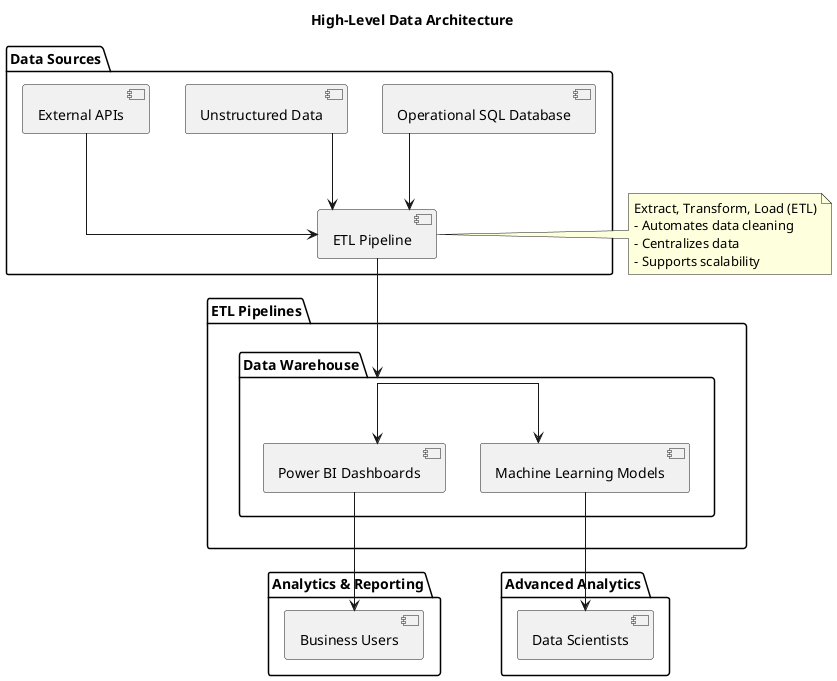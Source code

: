 

@startuml
skinparam linetype ortho

title High-Level Data Architecture

package "Data Sources" {
  [Operational SQL Database] --> [ETL Pipeline]
  [Unstructured Data] --> [ETL Pipeline]
  [External APIs] --> [ETL Pipeline]
}

package "ETL Pipelines" {
  [ETL Pipeline] --> [Data Warehouse]
}

package "Data Warehouse" {
  [Data Warehouse] --> [Power BI Dashboards]
  [Data Warehouse] --> [Machine Learning Models]
}

package "Analytics & Reporting" {
  [Power BI Dashboards] --> [Business Users]
}

package "Advanced Analytics" {
  [Machine Learning Models] --> [Data Scientists]
}

note right of [ETL Pipeline]
  Extract, Transform, Load (ETL)
  - Automates data cleaning
  - Centralizes data
  - Supports scalability
end note

@enduml
